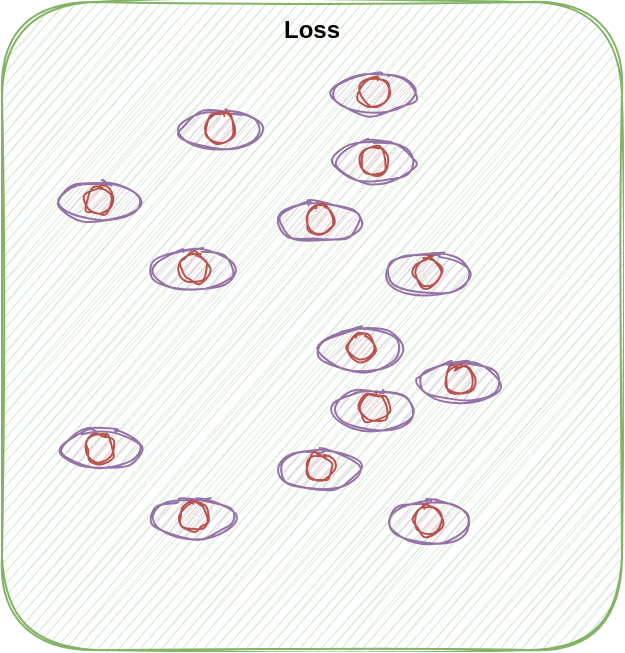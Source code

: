<mxfile scale="20" border="0">
    <diagram id="WO7bhIBwQiGfs63uCmly" name="Page-1">
        <mxGraphModel dx="150" dy="1654" grid="1" gridSize="10" guides="1" tooltips="1" connect="1" arrows="1" fold="1" page="1" pageScale="1" pageWidth="413" pageHeight="583" math="0" shadow="0">
            <root>
                <mxCell id="0"/>
                <mxCell id="1" parent="0"/>
                <mxCell id="34" value="&lt;b&gt;Loss&lt;/b&gt;" style="rounded=1;whiteSpace=wrap;html=1;sketch=1;fillColor=#d5e8d4;strokeColor=#82b366;verticalAlign=top;" parent="1" vertex="1">
                    <mxGeometry x="1291" y="-964" width="310" height="324" as="geometry"/>
                </mxCell>
                <mxCell id="150" value="" style="ellipse;whiteSpace=wrap;html=1;fillColor=#e1d5e7;strokeColor=#9673a6;sketch=1;" vertex="1" parent="1">
                    <mxGeometry x="1380" y="-910" width="40" height="20" as="geometry"/>
                </mxCell>
                <mxCell id="146" value="" style="ellipse;whiteSpace=wrap;html=1;aspect=fixed;fillColor=#f8cecc;strokeColor=#b85450;sketch=1;" vertex="1" parent="1">
                    <mxGeometry x="1393" y="-908" width="14" height="14" as="geometry"/>
                </mxCell>
                <mxCell id="151" value="" style="ellipse;whiteSpace=wrap;html=1;fillColor=#e1d5e7;strokeColor=#9673a6;sketch=1;" vertex="1" parent="1">
                    <mxGeometry x="1320" y="-874" width="40" height="20" as="geometry"/>
                </mxCell>
                <mxCell id="152" value="" style="ellipse;whiteSpace=wrap;html=1;aspect=fixed;fillColor=#f8cecc;strokeColor=#b85450;sketch=1;" vertex="1" parent="1">
                    <mxGeometry x="1333" y="-872" width="14" height="14" as="geometry"/>
                </mxCell>
                <mxCell id="153" value="" style="ellipse;whiteSpace=wrap;html=1;fillColor=#e1d5e7;strokeColor=#9673a6;sketch=1;" vertex="1" parent="1">
                    <mxGeometry x="1430" y="-864" width="40" height="20" as="geometry"/>
                </mxCell>
                <mxCell id="154" value="" style="ellipse;whiteSpace=wrap;html=1;aspect=fixed;fillColor=#f8cecc;strokeColor=#b85450;sketch=1;" vertex="1" parent="1">
                    <mxGeometry x="1443" y="-862" width="14" height="14" as="geometry"/>
                </mxCell>
                <mxCell id="155" value="" style="ellipse;whiteSpace=wrap;html=1;fillColor=#e1d5e7;strokeColor=#9673a6;sketch=1;" vertex="1" parent="1">
                    <mxGeometry x="1457" y="-928" width="40" height="20" as="geometry"/>
                </mxCell>
                <mxCell id="156" value="" style="ellipse;whiteSpace=wrap;html=1;aspect=fixed;fillColor=#f8cecc;strokeColor=#b85450;sketch=1;" vertex="1" parent="1">
                    <mxGeometry x="1470" y="-926" width="14" height="14" as="geometry"/>
                </mxCell>
                <mxCell id="157" value="" style="ellipse;whiteSpace=wrap;html=1;fillColor=#e1d5e7;strokeColor=#9673a6;sketch=1;" vertex="1" parent="1">
                    <mxGeometry x="1367" y="-840" width="40" height="20" as="geometry"/>
                </mxCell>
                <mxCell id="158" value="" style="ellipse;whiteSpace=wrap;html=1;aspect=fixed;fillColor=#f8cecc;strokeColor=#b85450;sketch=1;" vertex="1" parent="1">
                    <mxGeometry x="1380" y="-838" width="14" height="14" as="geometry"/>
                </mxCell>
                <mxCell id="159" value="" style="ellipse;whiteSpace=wrap;html=1;fillColor=#e1d5e7;strokeColor=#9673a6;sketch=1;" vertex="1" parent="1">
                    <mxGeometry x="1457" y="-894" width="40" height="20" as="geometry"/>
                </mxCell>
                <mxCell id="160" value="" style="ellipse;whiteSpace=wrap;html=1;aspect=fixed;fillColor=#f8cecc;strokeColor=#b85450;sketch=1;" vertex="1" parent="1">
                    <mxGeometry x="1470" y="-892" width="14" height="14" as="geometry"/>
                </mxCell>
                <mxCell id="161" value="" style="ellipse;whiteSpace=wrap;html=1;fillColor=#e1d5e7;strokeColor=#9673a6;sketch=1;" vertex="1" parent="1">
                    <mxGeometry x="1484" y="-838" width="40" height="20" as="geometry"/>
                </mxCell>
                <mxCell id="162" value="" style="ellipse;whiteSpace=wrap;html=1;aspect=fixed;fillColor=#f8cecc;strokeColor=#b85450;sketch=1;" vertex="1" parent="1">
                    <mxGeometry x="1497" y="-836" width="14" height="14" as="geometry"/>
                </mxCell>
                <mxCell id="163" value="" style="ellipse;whiteSpace=wrap;html=1;fillColor=#e1d5e7;strokeColor=#9673a6;sketch=1;" vertex="1" parent="1">
                    <mxGeometry x="1450" y="-800" width="40" height="20" as="geometry"/>
                </mxCell>
                <mxCell id="164" value="" style="ellipse;whiteSpace=wrap;html=1;aspect=fixed;fillColor=#f8cecc;strokeColor=#b85450;sketch=1;" vertex="1" parent="1">
                    <mxGeometry x="1463" y="-798" width="14" height="14" as="geometry"/>
                </mxCell>
                <mxCell id="165" value="" style="ellipse;whiteSpace=wrap;html=1;fillColor=#e1d5e7;strokeColor=#9673a6;sketch=1;" vertex="1" parent="1">
                    <mxGeometry x="1500" y="-784" width="40" height="20" as="geometry"/>
                </mxCell>
                <mxCell id="166" value="" style="ellipse;whiteSpace=wrap;html=1;aspect=fixed;fillColor=#f8cecc;strokeColor=#b85450;sketch=1;" vertex="1" parent="1">
                    <mxGeometry x="1513" y="-782" width="14" height="14" as="geometry"/>
                </mxCell>
                <mxCell id="167" value="" style="ellipse;whiteSpace=wrap;html=1;fillColor=#e1d5e7;strokeColor=#9673a6;sketch=1;" vertex="1" parent="1">
                    <mxGeometry x="1320" y="-750" width="40" height="20" as="geometry"/>
                </mxCell>
                <mxCell id="168" value="" style="ellipse;whiteSpace=wrap;html=1;aspect=fixed;fillColor=#f8cecc;strokeColor=#b85450;sketch=1;" vertex="1" parent="1">
                    <mxGeometry x="1333" y="-748" width="14" height="14" as="geometry"/>
                </mxCell>
                <mxCell id="169" value="" style="ellipse;whiteSpace=wrap;html=1;fillColor=#e1d5e7;strokeColor=#9673a6;sketch=1;" vertex="1" parent="1">
                    <mxGeometry x="1430" y="-740" width="40" height="20" as="geometry"/>
                </mxCell>
                <mxCell id="170" value="" style="ellipse;whiteSpace=wrap;html=1;aspect=fixed;fillColor=#f8cecc;strokeColor=#b85450;sketch=1;" vertex="1" parent="1">
                    <mxGeometry x="1443" y="-738" width="14" height="14" as="geometry"/>
                </mxCell>
                <mxCell id="171" value="" style="ellipse;whiteSpace=wrap;html=1;fillColor=#e1d5e7;strokeColor=#9673a6;sketch=1;" vertex="1" parent="1">
                    <mxGeometry x="1367" y="-716" width="40" height="20" as="geometry"/>
                </mxCell>
                <mxCell id="172" value="" style="ellipse;whiteSpace=wrap;html=1;aspect=fixed;fillColor=#f8cecc;strokeColor=#b85450;sketch=1;" vertex="1" parent="1">
                    <mxGeometry x="1380" y="-714" width="14" height="14" as="geometry"/>
                </mxCell>
                <mxCell id="173" value="" style="ellipse;whiteSpace=wrap;html=1;fillColor=#e1d5e7;strokeColor=#9673a6;sketch=1;" vertex="1" parent="1">
                    <mxGeometry x="1457" y="-770" width="40" height="20" as="geometry"/>
                </mxCell>
                <mxCell id="174" value="" style="ellipse;whiteSpace=wrap;html=1;aspect=fixed;fillColor=#f8cecc;strokeColor=#b85450;sketch=1;" vertex="1" parent="1">
                    <mxGeometry x="1470" y="-768" width="14" height="14" as="geometry"/>
                </mxCell>
                <mxCell id="175" value="" style="ellipse;whiteSpace=wrap;html=1;fillColor=#e1d5e7;strokeColor=#9673a6;sketch=1;" vertex="1" parent="1">
                    <mxGeometry x="1484" y="-714" width="40" height="20" as="geometry"/>
                </mxCell>
                <mxCell id="176" value="" style="ellipse;whiteSpace=wrap;html=1;aspect=fixed;fillColor=#f8cecc;strokeColor=#b85450;sketch=1;" vertex="1" parent="1">
                    <mxGeometry x="1497" y="-712" width="14" height="14" as="geometry"/>
                </mxCell>
            </root>
        </mxGraphModel>
    </diagram>
</mxfile>